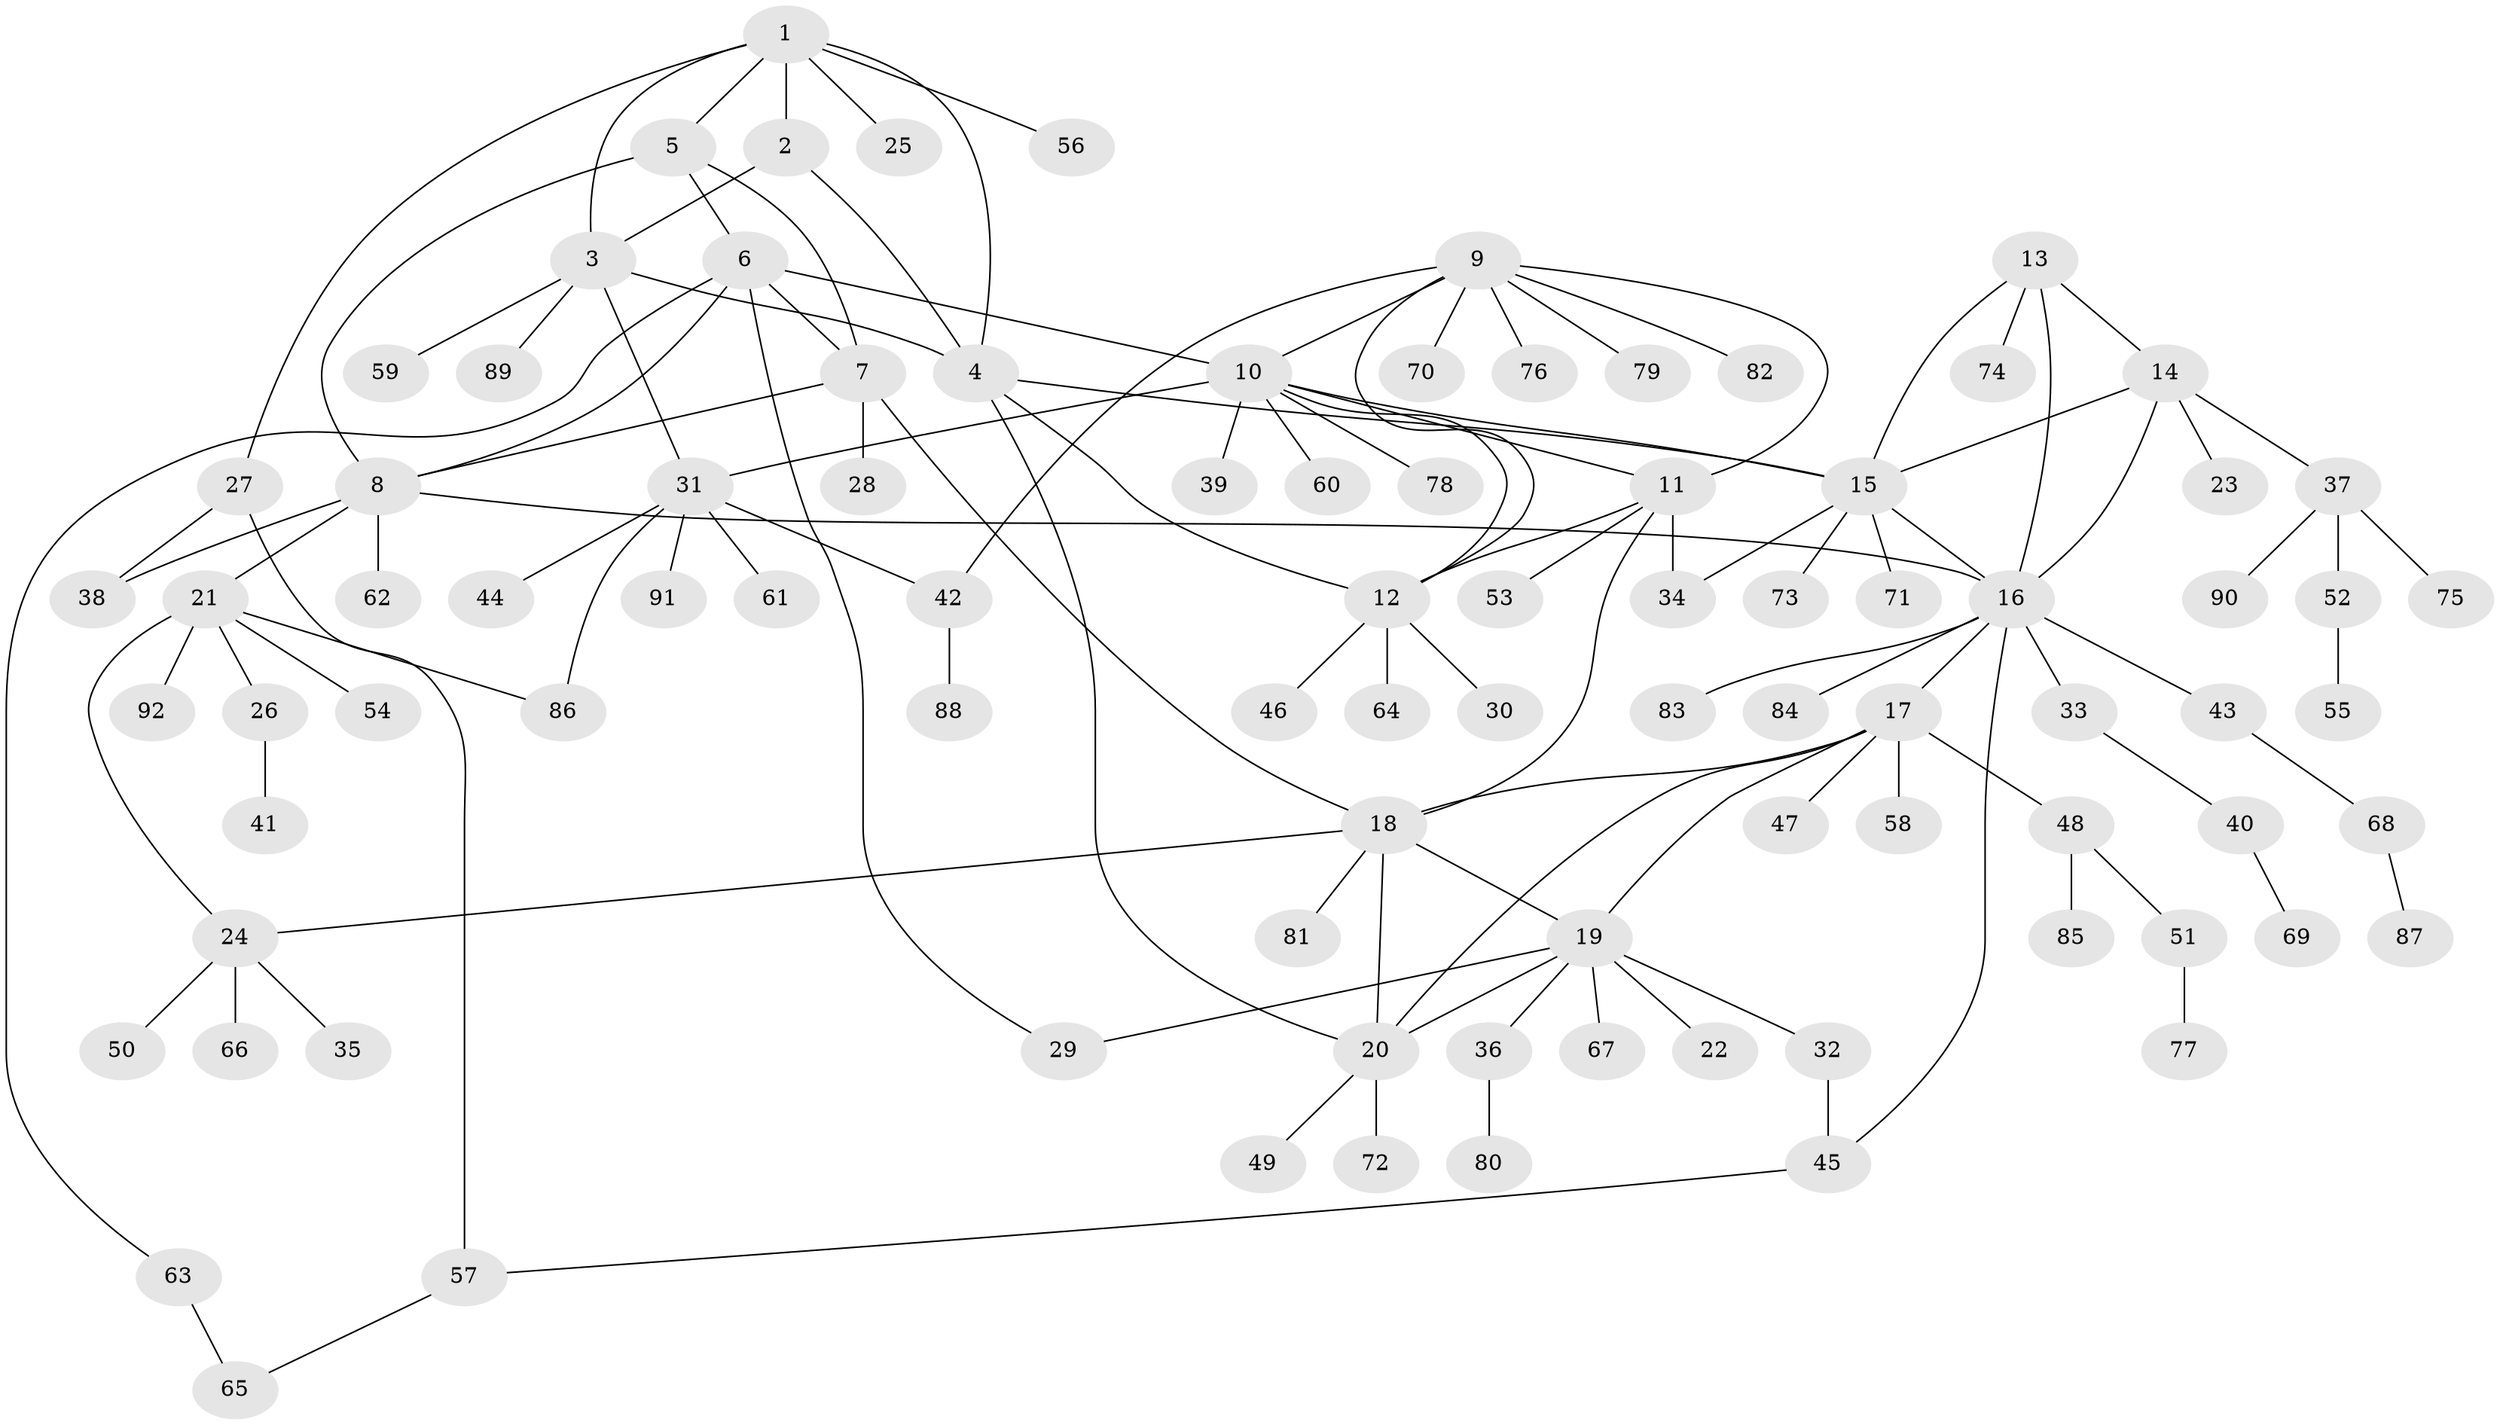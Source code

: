 // coarse degree distribution, {8: 0.029411764705882353, 3: 0.08823529411764706, 5: 0.029411764705882353, 10: 0.014705882352941176, 7: 0.058823529411764705, 6: 0.07352941176470588, 9: 0.029411764705882353, 1: 0.5294117647058824, 4: 0.014705882352941176, 2: 0.1323529411764706}
// Generated by graph-tools (version 1.1) at 2025/24/03/03/25 07:24:17]
// undirected, 92 vertices, 122 edges
graph export_dot {
graph [start="1"]
  node [color=gray90,style=filled];
  1;
  2;
  3;
  4;
  5;
  6;
  7;
  8;
  9;
  10;
  11;
  12;
  13;
  14;
  15;
  16;
  17;
  18;
  19;
  20;
  21;
  22;
  23;
  24;
  25;
  26;
  27;
  28;
  29;
  30;
  31;
  32;
  33;
  34;
  35;
  36;
  37;
  38;
  39;
  40;
  41;
  42;
  43;
  44;
  45;
  46;
  47;
  48;
  49;
  50;
  51;
  52;
  53;
  54;
  55;
  56;
  57;
  58;
  59;
  60;
  61;
  62;
  63;
  64;
  65;
  66;
  67;
  68;
  69;
  70;
  71;
  72;
  73;
  74;
  75;
  76;
  77;
  78;
  79;
  80;
  81;
  82;
  83;
  84;
  85;
  86;
  87;
  88;
  89;
  90;
  91;
  92;
  1 -- 2;
  1 -- 3;
  1 -- 4;
  1 -- 5;
  1 -- 25;
  1 -- 27;
  1 -- 56;
  2 -- 3;
  2 -- 4;
  3 -- 4;
  3 -- 31;
  3 -- 59;
  3 -- 89;
  4 -- 12;
  4 -- 15;
  4 -- 20;
  5 -- 6;
  5 -- 7;
  5 -- 8;
  6 -- 7;
  6 -- 8;
  6 -- 10;
  6 -- 29;
  6 -- 63;
  7 -- 8;
  7 -- 18;
  7 -- 28;
  8 -- 16;
  8 -- 21;
  8 -- 38;
  8 -- 62;
  9 -- 10;
  9 -- 11;
  9 -- 12;
  9 -- 42;
  9 -- 70;
  9 -- 76;
  9 -- 79;
  9 -- 82;
  10 -- 11;
  10 -- 12;
  10 -- 15;
  10 -- 31;
  10 -- 39;
  10 -- 60;
  10 -- 78;
  11 -- 12;
  11 -- 18;
  11 -- 34;
  11 -- 53;
  12 -- 30;
  12 -- 46;
  12 -- 64;
  13 -- 14;
  13 -- 15;
  13 -- 16;
  13 -- 74;
  14 -- 15;
  14 -- 16;
  14 -- 23;
  14 -- 37;
  15 -- 16;
  15 -- 34;
  15 -- 71;
  15 -- 73;
  16 -- 17;
  16 -- 33;
  16 -- 43;
  16 -- 45;
  16 -- 83;
  16 -- 84;
  17 -- 18;
  17 -- 19;
  17 -- 20;
  17 -- 47;
  17 -- 48;
  17 -- 58;
  18 -- 19;
  18 -- 20;
  18 -- 24;
  18 -- 81;
  19 -- 20;
  19 -- 22;
  19 -- 29;
  19 -- 32;
  19 -- 36;
  19 -- 67;
  20 -- 49;
  20 -- 72;
  21 -- 24;
  21 -- 26;
  21 -- 54;
  21 -- 86;
  21 -- 92;
  24 -- 35;
  24 -- 50;
  24 -- 66;
  26 -- 41;
  27 -- 38;
  27 -- 57;
  31 -- 42;
  31 -- 44;
  31 -- 61;
  31 -- 86;
  31 -- 91;
  32 -- 45;
  33 -- 40;
  36 -- 80;
  37 -- 52;
  37 -- 75;
  37 -- 90;
  40 -- 69;
  42 -- 88;
  43 -- 68;
  45 -- 57;
  48 -- 51;
  48 -- 85;
  51 -- 77;
  52 -- 55;
  57 -- 65;
  63 -- 65;
  68 -- 87;
}
